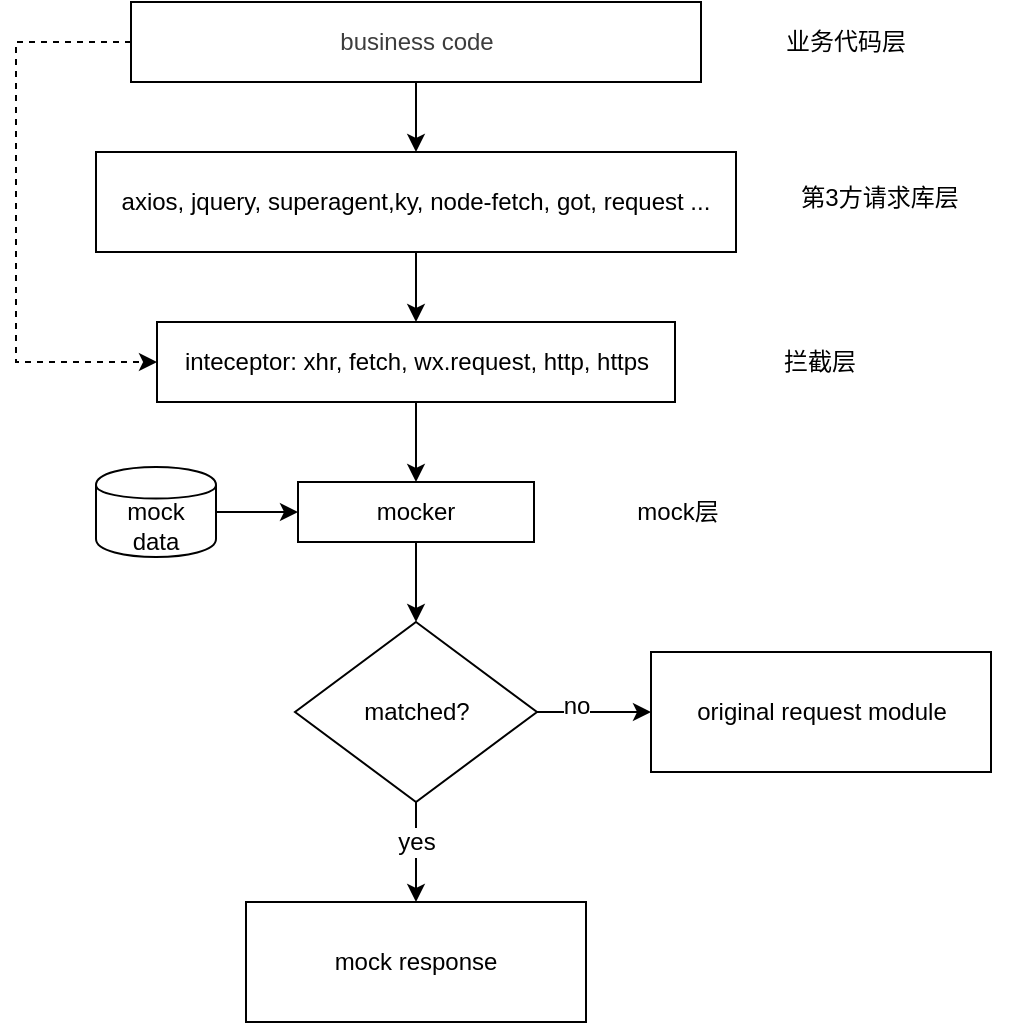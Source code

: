 <mxfile version="12.2.4" pages="1"><diagram id="ibei7k8ae0lceDVTS_aF" name="Page-1"><mxGraphModel dx="965" dy="509" grid="1" gridSize="10" guides="1" tooltips="1" connect="1" arrows="1" fold="1" page="1" pageScale="1" pageWidth="827" pageHeight="1169" math="0" shadow="0"><root><mxCell id="0"/><mxCell id="1" parent="0"/><mxCell id="46" style="edgeStyle=orthogonalEdgeStyle;rounded=0;orthogonalLoop=1;jettySize=auto;html=1;entryX=0.5;entryY=0;entryDx=0;entryDy=0;" parent="1" source="13" target="20" edge="1"><mxGeometry relative="1" as="geometry"/></mxCell><mxCell id="13" value="inteceptor: xhr, fetch, wx.request, http, https" style="rounded=0;whiteSpace=wrap;html=1;" parent="1" vertex="1"><mxGeometry x="200.5" y="200" width="259" height="40" as="geometry"/></mxCell><mxCell id="45" style="edgeStyle=orthogonalEdgeStyle;rounded=0;orthogonalLoop=1;jettySize=auto;html=1;entryX=0.5;entryY=0;entryDx=0;entryDy=0;" parent="1" source="15" target="13" edge="1"><mxGeometry relative="1" as="geometry"/></mxCell><mxCell id="15" value="axios, jquery, superagent,ky, node-fetch, got, request ..." style="rounded=0;whiteSpace=wrap;html=1;" parent="1" vertex="1"><mxGeometry x="170" y="115" width="320" height="50" as="geometry"/></mxCell><mxCell id="44" style="edgeStyle=orthogonalEdgeStyle;rounded=0;orthogonalLoop=1;jettySize=auto;html=1;entryX=0.5;entryY=0;entryDx=0;entryDy=0;" parent="1" source="18" target="15" edge="1"><mxGeometry relative="1" as="geometry"/></mxCell><mxCell id="47" style="edgeStyle=orthogonalEdgeStyle;rounded=0;orthogonalLoop=1;jettySize=auto;html=1;entryX=0;entryY=0.5;entryDx=0;entryDy=0;dashed=1;" parent="1" source="18" target="13" edge="1"><mxGeometry relative="1" as="geometry"><mxPoint x="130" y="230" as="targetPoint"/><Array as="points"><mxPoint x="130" y="60"/><mxPoint x="130" y="220"/></Array></mxGeometry></mxCell><mxCell id="18" value="&lt;span style=&quot;color: rgb(61 , 61 , 61) ; font-family: &amp;#34;arial&amp;#34; , sans-serif&quot;&gt;business code&lt;/span&gt;" style="rounded=0;whiteSpace=wrap;html=1;" parent="1" vertex="1"><mxGeometry x="187.5" y="40" width="285" height="40" as="geometry"/></mxCell><mxCell id="58" style="edgeStyle=orthogonalEdgeStyle;rounded=0;orthogonalLoop=1;jettySize=auto;html=1;entryX=0.5;entryY=0;entryDx=0;entryDy=0;" edge="1" parent="1" source="20" target="51"><mxGeometry relative="1" as="geometry"/></mxCell><mxCell id="20" value="mocker" style="rounded=0;whiteSpace=wrap;html=1;" parent="1" vertex="1"><mxGeometry x="271" y="280" width="118" height="30" as="geometry"/></mxCell><mxCell id="36" value="业务代码层" style="text;html=1;strokeColor=none;fillColor=none;align=center;verticalAlign=middle;whiteSpace=wrap;rounded=0;" parent="1" vertex="1"><mxGeometry x="472.5" y="50" width="144" height="20" as="geometry"/></mxCell><mxCell id="37" value="第3方请求库层" style="text;html=1;strokeColor=none;fillColor=none;align=center;verticalAlign=middle;whiteSpace=wrap;rounded=0;" parent="1" vertex="1"><mxGeometry x="490" y="127.5" width="144" height="20" as="geometry"/></mxCell><mxCell id="38" value="拦截层" style="text;html=1;strokeColor=none;fillColor=none;align=center;verticalAlign=middle;whiteSpace=wrap;rounded=0;" parent="1" vertex="1"><mxGeometry x="459.5" y="210" width="144" height="20" as="geometry"/></mxCell><mxCell id="39" value="mock层" style="text;html=1;strokeColor=none;fillColor=none;align=center;verticalAlign=middle;whiteSpace=wrap;rounded=0;" parent="1" vertex="1"><mxGeometry x="389" y="285" width="144" height="20" as="geometry"/></mxCell><mxCell id="48" value="original request module" style="rounded=0;whiteSpace=wrap;html=1;" parent="1" vertex="1"><mxGeometry x="447.5" y="365" width="170" height="60" as="geometry"/></mxCell><mxCell id="53" style="edgeStyle=orthogonalEdgeStyle;rounded=0;orthogonalLoop=1;jettySize=auto;html=1;entryX=0;entryY=0.5;entryDx=0;entryDy=0;" parent="1" source="51" target="48" edge="1"><mxGeometry relative="1" as="geometry"/></mxCell><mxCell id="55" value="no" style="text;html=1;resizable=0;points=[];align=center;verticalAlign=middle;labelBackgroundColor=#ffffff;" parent="53" vertex="1" connectable="0"><mxGeometry x="-0.333" y="3" relative="1" as="geometry"><mxPoint as="offset"/></mxGeometry></mxCell><mxCell id="54" style="edgeStyle=orthogonalEdgeStyle;rounded=0;orthogonalLoop=1;jettySize=auto;html=1;entryX=0.5;entryY=0;entryDx=0;entryDy=0;" parent="1" source="51" target="57" edge="1"><mxGeometry relative="1" as="geometry"><mxPoint x="330.5" y="485" as="targetPoint"/></mxGeometry></mxCell><mxCell id="56" value="yes" style="text;html=1;resizable=0;points=[];align=center;verticalAlign=middle;labelBackgroundColor=#ffffff;" parent="54" vertex="1" connectable="0"><mxGeometry x="-0.758" relative="1" as="geometry"><mxPoint x="-0.5" y="13.5" as="offset"/></mxGeometry></mxCell><mxCell id="51" value="matched?" style="rhombus;whiteSpace=wrap;html=1;" parent="1" vertex="1"><mxGeometry x="269.5" y="350" width="121" height="90" as="geometry"/></mxCell><mxCell id="57" value="mock response" style="rounded=0;whiteSpace=wrap;html=1;" parent="1" vertex="1"><mxGeometry x="245" y="490" width="170" height="60" as="geometry"/></mxCell><mxCell id="60" style="edgeStyle=orthogonalEdgeStyle;rounded=0;orthogonalLoop=1;jettySize=auto;html=1;entryX=0;entryY=0.5;entryDx=0;entryDy=0;" edge="1" parent="1" source="59" target="20"><mxGeometry relative="1" as="geometry"/></mxCell><mxCell id="59" value="mock&lt;br&gt;data" style="shape=cylinder;whiteSpace=wrap;html=1;boundedLbl=1;backgroundOutline=1;" vertex="1" parent="1"><mxGeometry x="170" y="272.5" width="60" height="45" as="geometry"/></mxCell></root></mxGraphModel></diagram></mxfile>
